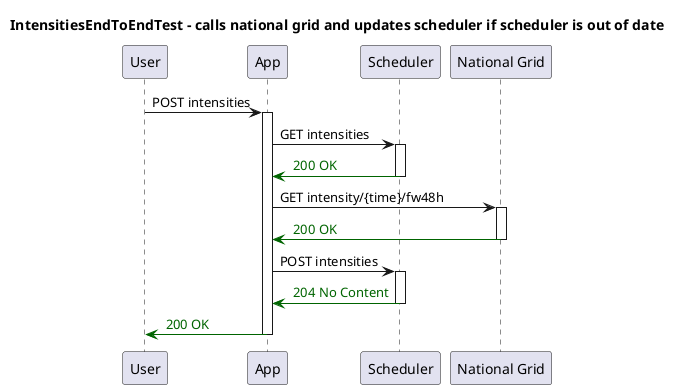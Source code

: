 @startuml
title IntensitiesEndToEndTest - calls national grid and updates scheduler if scheduler is out of date
participant "User"
participant "App"
participant "Scheduler"
participant "National Grid"
"User" -> "App": POST intensities
activate "App"
"App" -> "Scheduler": GET intensities
activate "Scheduler"

"Scheduler" -[#DarkGreen]> "App": <color:DarkGreen> 200 OK
deactivate "Scheduler"
"App" -> "National Grid": GET intensity/{time}/fw48h
activate "National Grid"

"National Grid" -[#DarkGreen]> "App": <color:DarkGreen> 200 OK
deactivate "National Grid"
"App" -> "Scheduler": POST intensities
activate "Scheduler"

"Scheduler" -[#DarkGreen]> "App": <color:DarkGreen> 204 No Content
deactivate "Scheduler"
"App" -[#DarkGreen]> "User": <color:DarkGreen> 200 OK
deactivate "App"
@enduml